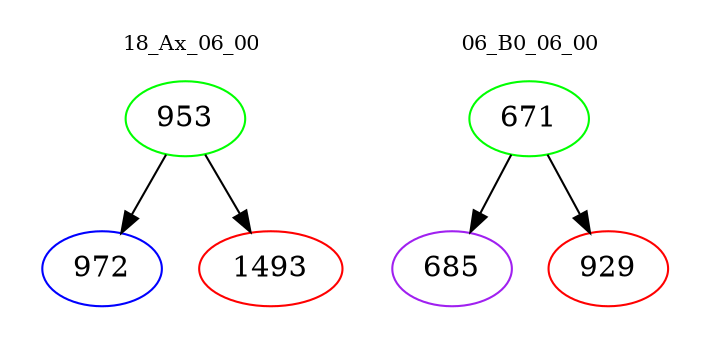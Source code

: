 digraph{
subgraph cluster_0 {
color = white
label = "18_Ax_06_00";
fontsize=10;
T0_953 [label="953", color="green"]
T0_953 -> T0_972 [color="black"]
T0_972 [label="972", color="blue"]
T0_953 -> T0_1493 [color="black"]
T0_1493 [label="1493", color="red"]
}
subgraph cluster_1 {
color = white
label = "06_B0_06_00";
fontsize=10;
T1_671 [label="671", color="green"]
T1_671 -> T1_685 [color="black"]
T1_685 [label="685", color="purple"]
T1_671 -> T1_929 [color="black"]
T1_929 [label="929", color="red"]
}
}

